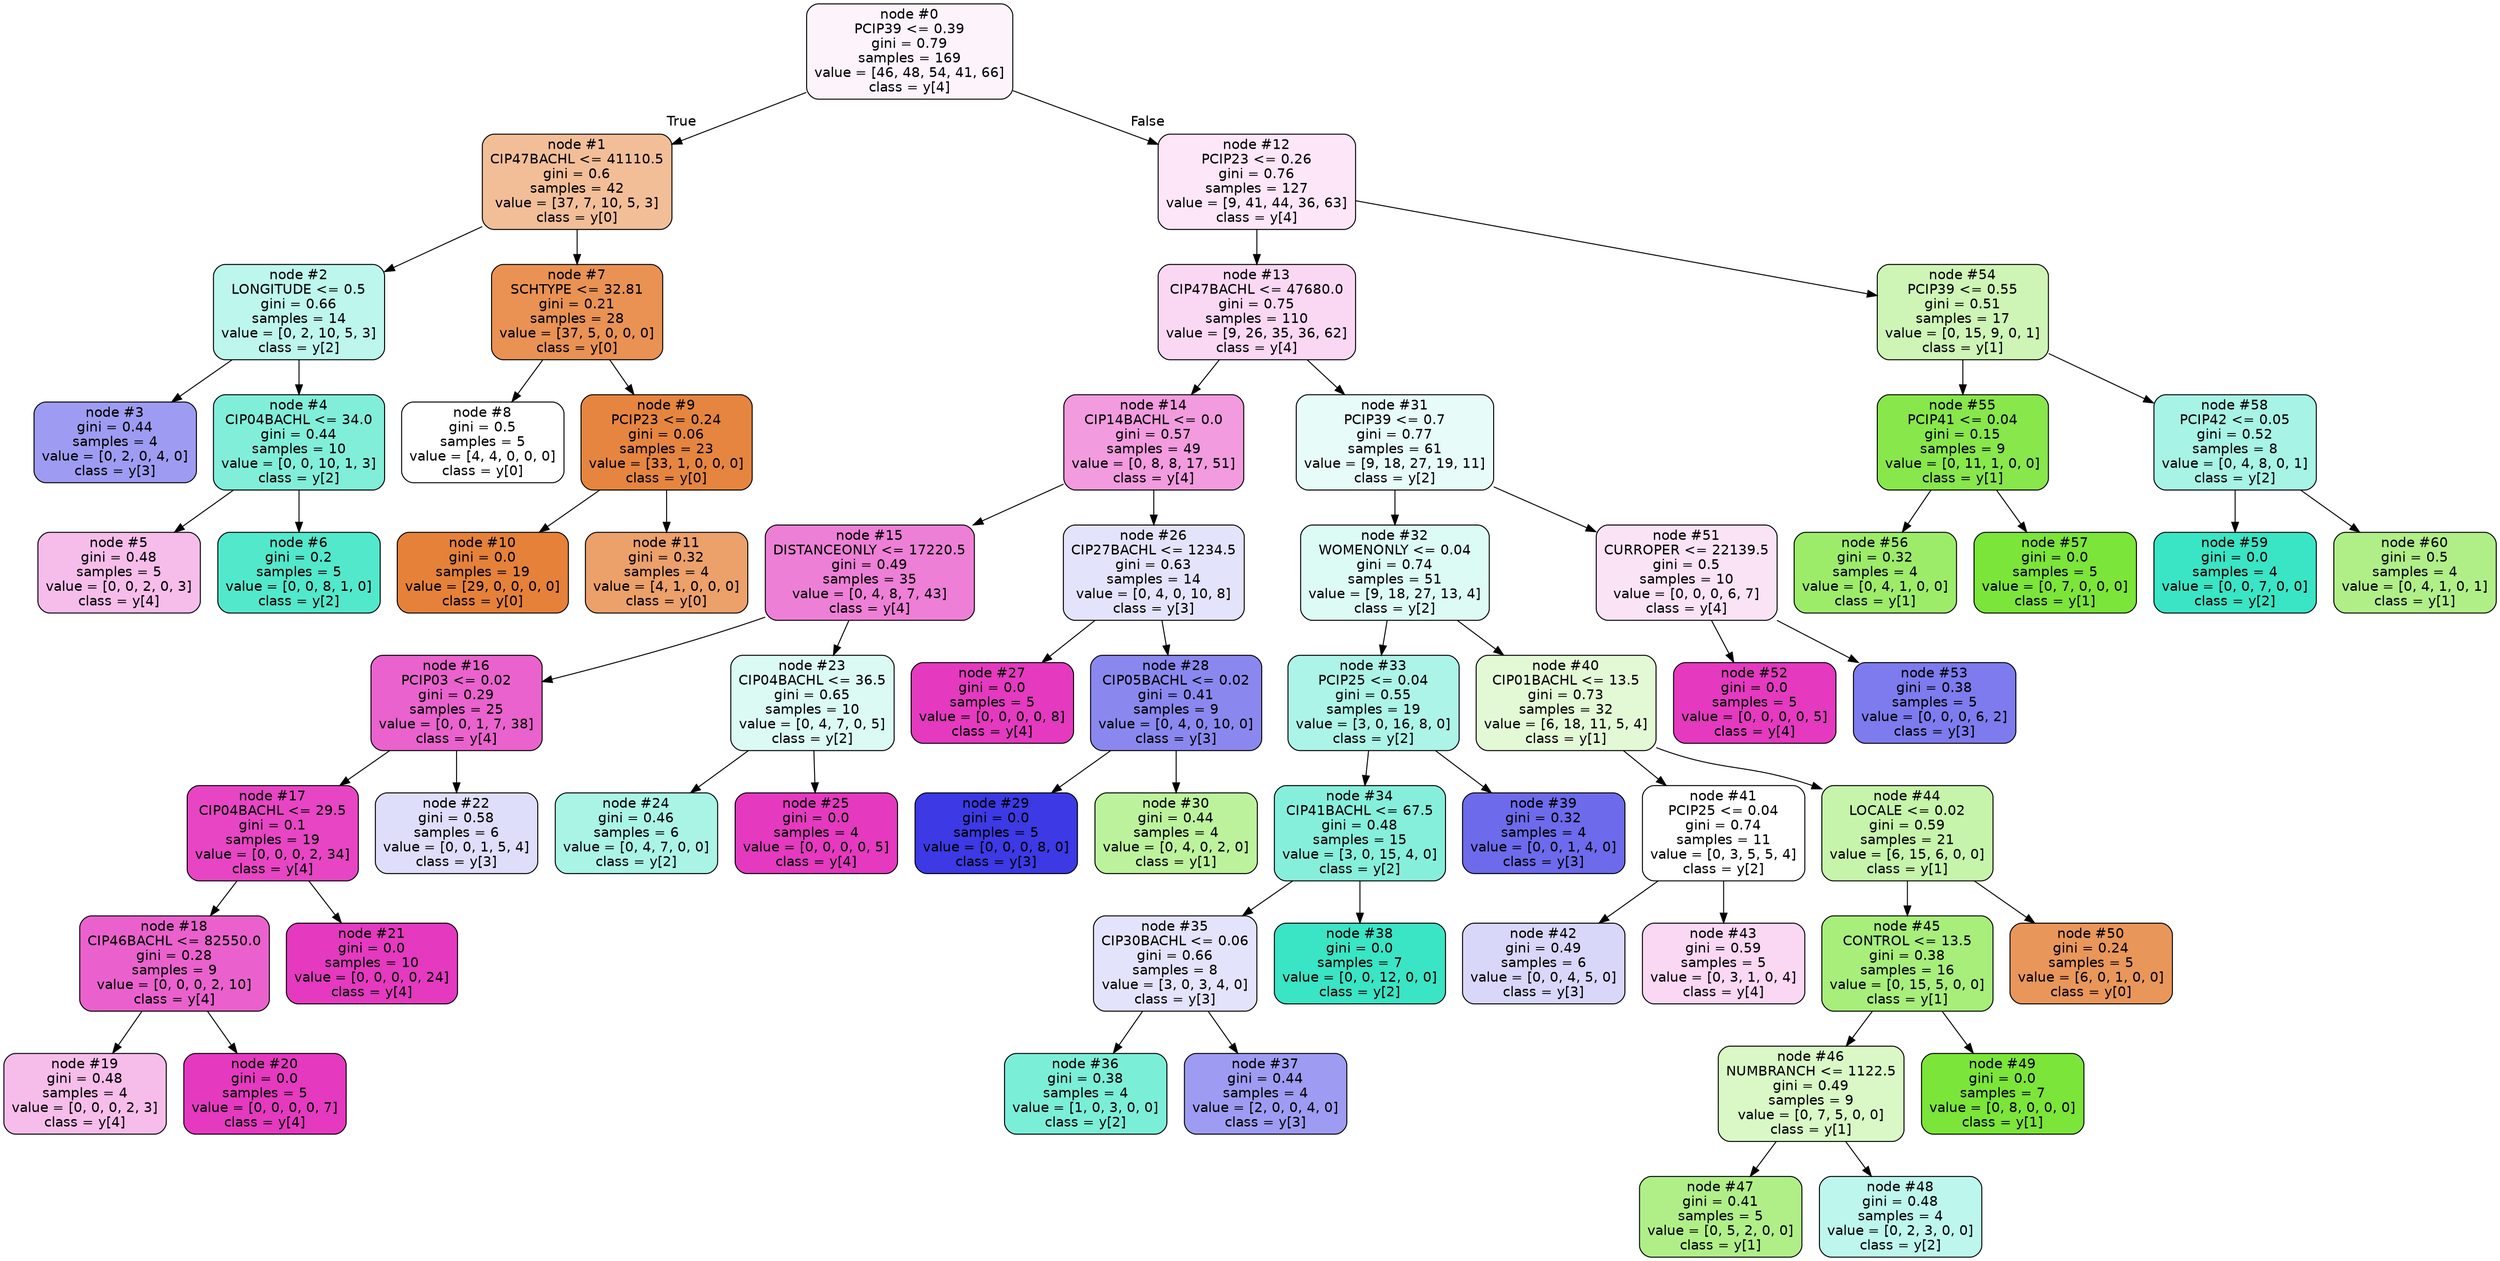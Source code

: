 digraph Tree {
node [shape=box, style="filled, rounded", color="black", fontname=helvetica] ;
edge [fontname=helvetica] ;
0 [label="node #0\nPCIP39 <= 0.39\ngini = 0.79\nsamples = 169\nvalue = [46, 48, 54, 41, 66]\nclass = y[4]", fillcolor="#fdf3fb"] ;
1 [label="node #1\nCIP47BACHL <= 41110.5\ngini = 0.6\nsamples = 42\nvalue = [37, 7, 10, 5, 3]\nclass = y[0]", fillcolor="#f2be98"] ;
0 -> 1 [labeldistance=2.5, labelangle=45, headlabel="True"] ;
2 [label="node #2\nLONGITUDE <= 0.5\ngini = 0.66\nsamples = 14\nvalue = [0, 2, 10, 5, 3]\nclass = y[2]", fillcolor="#bdf6ec"] ;
1 -> 2 ;
3 [label="node #3\ngini = 0.44\nsamples = 4\nvalue = [0, 2, 0, 4, 0]\nclass = y[3]", fillcolor="#9e9cf2"] ;
2 -> 3 ;
4 [label="node #4\nCIP04BACHL <= 34.0\ngini = 0.44\nsamples = 10\nvalue = [0, 0, 10, 1, 3]\nclass = y[2]", fillcolor="#81eeda"] ;
2 -> 4 ;
5 [label="node #5\ngini = 0.48\nsamples = 5\nvalue = [0, 0, 2, 0, 3]\nclass = y[4]", fillcolor="#f6bdea"] ;
4 -> 5 ;
6 [label="node #6\ngini = 0.2\nsamples = 5\nvalue = [0, 0, 8, 1, 0]\nclass = y[2]", fillcolor="#52e8cc"] ;
4 -> 6 ;
7 [label="node #7\nSCHTYPE <= 32.81\ngini = 0.21\nsamples = 28\nvalue = [37, 5, 0, 0, 0]\nclass = y[0]", fillcolor="#e99254"] ;
1 -> 7 ;
8 [label="node #8\ngini = 0.5\nsamples = 5\nvalue = [4, 4, 0, 0, 0]\nclass = y[0]", fillcolor="#ffffff"] ;
7 -> 8 ;
9 [label="node #9\nPCIP23 <= 0.24\ngini = 0.06\nsamples = 23\nvalue = [33, 1, 0, 0, 0]\nclass = y[0]", fillcolor="#e6853f"] ;
7 -> 9 ;
10 [label="node #10\ngini = 0.0\nsamples = 19\nvalue = [29, 0, 0, 0, 0]\nclass = y[0]", fillcolor="#e58139"] ;
9 -> 10 ;
11 [label="node #11\ngini = 0.32\nsamples = 4\nvalue = [4, 1, 0, 0, 0]\nclass = y[0]", fillcolor="#eca06a"] ;
9 -> 11 ;
12 [label="node #12\nPCIP23 <= 0.26\ngini = 0.76\nsamples = 127\nvalue = [9, 41, 44, 36, 63]\nclass = y[4]", fillcolor="#fce6f7"] ;
0 -> 12 [labeldistance=2.5, labelangle=-45, headlabel="False"] ;
13 [label="node #13\nCIP47BACHL <= 47680.0\ngini = 0.75\nsamples = 110\nvalue = [9, 26, 35, 36, 62]\nclass = y[4]", fillcolor="#fad8f3"] ;
12 -> 13 ;
14 [label="node #14\nCIP14BACHL <= 0.0\ngini = 0.57\nsamples = 49\nvalue = [0, 8, 8, 17, 51]\nclass = y[4]", fillcolor="#f29bdf"] ;
13 -> 14 ;
15 [label="node #15\nDISTANCEONLY <= 17220.5\ngini = 0.49\nsamples = 35\nvalue = [0, 4, 8, 7, 43]\nclass = y[4]", fillcolor="#ee7fd6"] ;
14 -> 15 ;
16 [label="node #16\nPCIP03 <= 0.02\ngini = 0.29\nsamples = 25\nvalue = [0, 0, 1, 7, 38]\nclass = y[4]", fillcolor="#ea62cd"] ;
15 -> 16 ;
17 [label="node #17\nCIP04BACHL <= 29.5\ngini = 0.1\nsamples = 19\nvalue = [0, 0, 0, 2, 34]\nclass = y[4]", fillcolor="#e745c4"] ;
16 -> 17 ;
18 [label="node #18\nCIP46BACHL <= 82550.0\ngini = 0.28\nsamples = 9\nvalue = [0, 0, 0, 2, 10]\nclass = y[4]", fillcolor="#ea61cd"] ;
17 -> 18 ;
19 [label="node #19\ngini = 0.48\nsamples = 4\nvalue = [0, 0, 0, 2, 3]\nclass = y[4]", fillcolor="#f6bdea"] ;
18 -> 19 ;
20 [label="node #20\ngini = 0.0\nsamples = 5\nvalue = [0, 0, 0, 0, 7]\nclass = y[4]", fillcolor="#e539c0"] ;
18 -> 20 ;
21 [label="node #21\ngini = 0.0\nsamples = 10\nvalue = [0, 0, 0, 0, 24]\nclass = y[4]", fillcolor="#e539c0"] ;
17 -> 21 ;
22 [label="node #22\ngini = 0.58\nsamples = 6\nvalue = [0, 0, 1, 5, 4]\nclass = y[3]", fillcolor="#dedefb"] ;
16 -> 22 ;
23 [label="node #23\nCIP04BACHL <= 36.5\ngini = 0.65\nsamples = 10\nvalue = [0, 4, 7, 0, 5]\nclass = y[2]", fillcolor="#dbfaf4"] ;
15 -> 23 ;
24 [label="node #24\ngini = 0.46\nsamples = 6\nvalue = [0, 4, 7, 0, 0]\nclass = y[2]", fillcolor="#aaf4e6"] ;
23 -> 24 ;
25 [label="node #25\ngini = 0.0\nsamples = 4\nvalue = [0, 0, 0, 0, 5]\nclass = y[4]", fillcolor="#e539c0"] ;
23 -> 25 ;
26 [label="node #26\nCIP27BACHL <= 1234.5\ngini = 0.63\nsamples = 14\nvalue = [0, 4, 0, 10, 8]\nclass = y[3]", fillcolor="#e3e3fb"] ;
14 -> 26 ;
27 [label="node #27\ngini = 0.0\nsamples = 5\nvalue = [0, 0, 0, 0, 8]\nclass = y[4]", fillcolor="#e539c0"] ;
26 -> 27 ;
28 [label="node #28\nCIP05BACHL <= 0.02\ngini = 0.41\nsamples = 9\nvalue = [0, 4, 0, 10, 0]\nclass = y[3]", fillcolor="#8a88ef"] ;
26 -> 28 ;
29 [label="node #29\ngini = 0.0\nsamples = 5\nvalue = [0, 0, 0, 8, 0]\nclass = y[3]", fillcolor="#3c39e5"] ;
28 -> 29 ;
30 [label="node #30\ngini = 0.44\nsamples = 4\nvalue = [0, 4, 0, 2, 0]\nclass = y[1]", fillcolor="#bdf29c"] ;
28 -> 30 ;
31 [label="node #31\nPCIP39 <= 0.7\ngini = 0.77\nsamples = 61\nvalue = [9, 18, 27, 19, 11]\nclass = y[2]", fillcolor="#e7fcf8"] ;
13 -> 31 ;
32 [label="node #32\nWOMENONLY <= 0.04\ngini = 0.74\nsamples = 51\nvalue = [9, 18, 27, 13, 4]\nclass = y[2]", fillcolor="#ddfbf5"] ;
31 -> 32 ;
33 [label="node #33\nPCIP25 <= 0.04\ngini = 0.55\nsamples = 19\nvalue = [3, 0, 16, 8, 0]\nclass = y[2]", fillcolor="#acf4e7"] ;
32 -> 33 ;
34 [label="node #34\nCIP41BACHL <= 67.5\ngini = 0.48\nsamples = 15\nvalue = [3, 0, 15, 4, 0]\nclass = y[2]", fillcolor="#86efdc"] ;
33 -> 34 ;
35 [label="node #35\nCIP30BACHL <= 0.06\ngini = 0.66\nsamples = 8\nvalue = [3, 0, 3, 4, 0]\nclass = y[3]", fillcolor="#e3e3fb"] ;
34 -> 35 ;
36 [label="node #36\ngini = 0.38\nsamples = 4\nvalue = [1, 0, 3, 0, 0]\nclass = y[2]", fillcolor="#7beed8"] ;
35 -> 36 ;
37 [label="node #37\ngini = 0.44\nsamples = 4\nvalue = [2, 0, 0, 4, 0]\nclass = y[3]", fillcolor="#9e9cf2"] ;
35 -> 37 ;
38 [label="node #38\ngini = 0.0\nsamples = 7\nvalue = [0, 0, 12, 0, 0]\nclass = y[2]", fillcolor="#39e5c5"] ;
34 -> 38 ;
39 [label="node #39\ngini = 0.32\nsamples = 4\nvalue = [0, 0, 1, 4, 0]\nclass = y[3]", fillcolor="#6d6aec"] ;
33 -> 39 ;
40 [label="node #40\nCIP01BACHL <= 13.5\ngini = 0.73\nsamples = 32\nvalue = [6, 18, 11, 5, 4]\nclass = y[1]", fillcolor="#e3f9d5"] ;
32 -> 40 ;
41 [label="node #41\nPCIP25 <= 0.04\ngini = 0.74\nsamples = 11\nvalue = [0, 3, 5, 5, 4]\nclass = y[2]", fillcolor="#ffffff"] ;
40 -> 41 ;
42 [label="node #42\ngini = 0.49\nsamples = 6\nvalue = [0, 0, 4, 5, 0]\nclass = y[3]", fillcolor="#d8d7fa"] ;
41 -> 42 ;
43 [label="node #43\ngini = 0.59\nsamples = 5\nvalue = [0, 3, 1, 0, 4]\nclass = y[4]", fillcolor="#fad7f2"] ;
41 -> 43 ;
44 [label="node #44\nLOCALE <= 0.02\ngini = 0.59\nsamples = 21\nvalue = [6, 15, 6, 0, 0]\nclass = y[1]", fillcolor="#c6f4aa"] ;
40 -> 44 ;
45 [label="node #45\nCONTROL <= 13.5\ngini = 0.38\nsamples = 16\nvalue = [0, 15, 5, 0, 0]\nclass = y[1]", fillcolor="#a7ee7b"] ;
44 -> 45 ;
46 [label="node #46\nNUMBRANCH <= 1122.5\ngini = 0.49\nsamples = 9\nvalue = [0, 7, 5, 0, 0]\nclass = y[1]", fillcolor="#d9f8c6"] ;
45 -> 46 ;
47 [label="node #47\ngini = 0.41\nsamples = 5\nvalue = [0, 5, 2, 0, 0]\nclass = y[1]", fillcolor="#b0ef88"] ;
46 -> 47 ;
48 [label="node #48\ngini = 0.48\nsamples = 4\nvalue = [0, 2, 3, 0, 0]\nclass = y[2]", fillcolor="#bdf6ec"] ;
46 -> 48 ;
49 [label="node #49\ngini = 0.0\nsamples = 7\nvalue = [0, 8, 0, 0, 0]\nclass = y[1]", fillcolor="#7be539"] ;
45 -> 49 ;
50 [label="node #50\ngini = 0.24\nsamples = 5\nvalue = [6, 0, 1, 0, 0]\nclass = y[0]", fillcolor="#e9965a"] ;
44 -> 50 ;
51 [label="node #51\nCURROPER <= 22139.5\ngini = 0.5\nsamples = 10\nvalue = [0, 0, 0, 6, 7]\nclass = y[4]", fillcolor="#fbe3f6"] ;
31 -> 51 ;
52 [label="node #52\ngini = 0.0\nsamples = 5\nvalue = [0, 0, 0, 0, 5]\nclass = y[4]", fillcolor="#e539c0"] ;
51 -> 52 ;
53 [label="node #53\ngini = 0.38\nsamples = 5\nvalue = [0, 0, 0, 6, 2]\nclass = y[3]", fillcolor="#7d7bee"] ;
51 -> 53 ;
54 [label="node #54\nPCIP39 <= 0.55\ngini = 0.51\nsamples = 17\nvalue = [0, 15, 9, 0, 1]\nclass = y[1]", fillcolor="#cef5b5"] ;
12 -> 54 ;
55 [label="node #55\nPCIP41 <= 0.04\ngini = 0.15\nsamples = 9\nvalue = [0, 11, 1, 0, 0]\nclass = y[1]", fillcolor="#87e74b"] ;
54 -> 55 ;
56 [label="node #56\ngini = 0.32\nsamples = 4\nvalue = [0, 4, 1, 0, 0]\nclass = y[1]", fillcolor="#9cec6a"] ;
55 -> 56 ;
57 [label="node #57\ngini = 0.0\nsamples = 5\nvalue = [0, 7, 0, 0, 0]\nclass = y[1]", fillcolor="#7be539"] ;
55 -> 57 ;
58 [label="node #58\nPCIP42 <= 0.05\ngini = 0.52\nsamples = 8\nvalue = [0, 4, 8, 0, 1]\nclass = y[2]", fillcolor="#a7f3e5"] ;
54 -> 58 ;
59 [label="node #59\ngini = 0.0\nsamples = 4\nvalue = [0, 0, 7, 0, 0]\nclass = y[2]", fillcolor="#39e5c5"] ;
58 -> 59 ;
60 [label="node #60\ngini = 0.5\nsamples = 4\nvalue = [0, 4, 1, 0, 1]\nclass = y[1]", fillcolor="#b0ef88"] ;
58 -> 60 ;
}